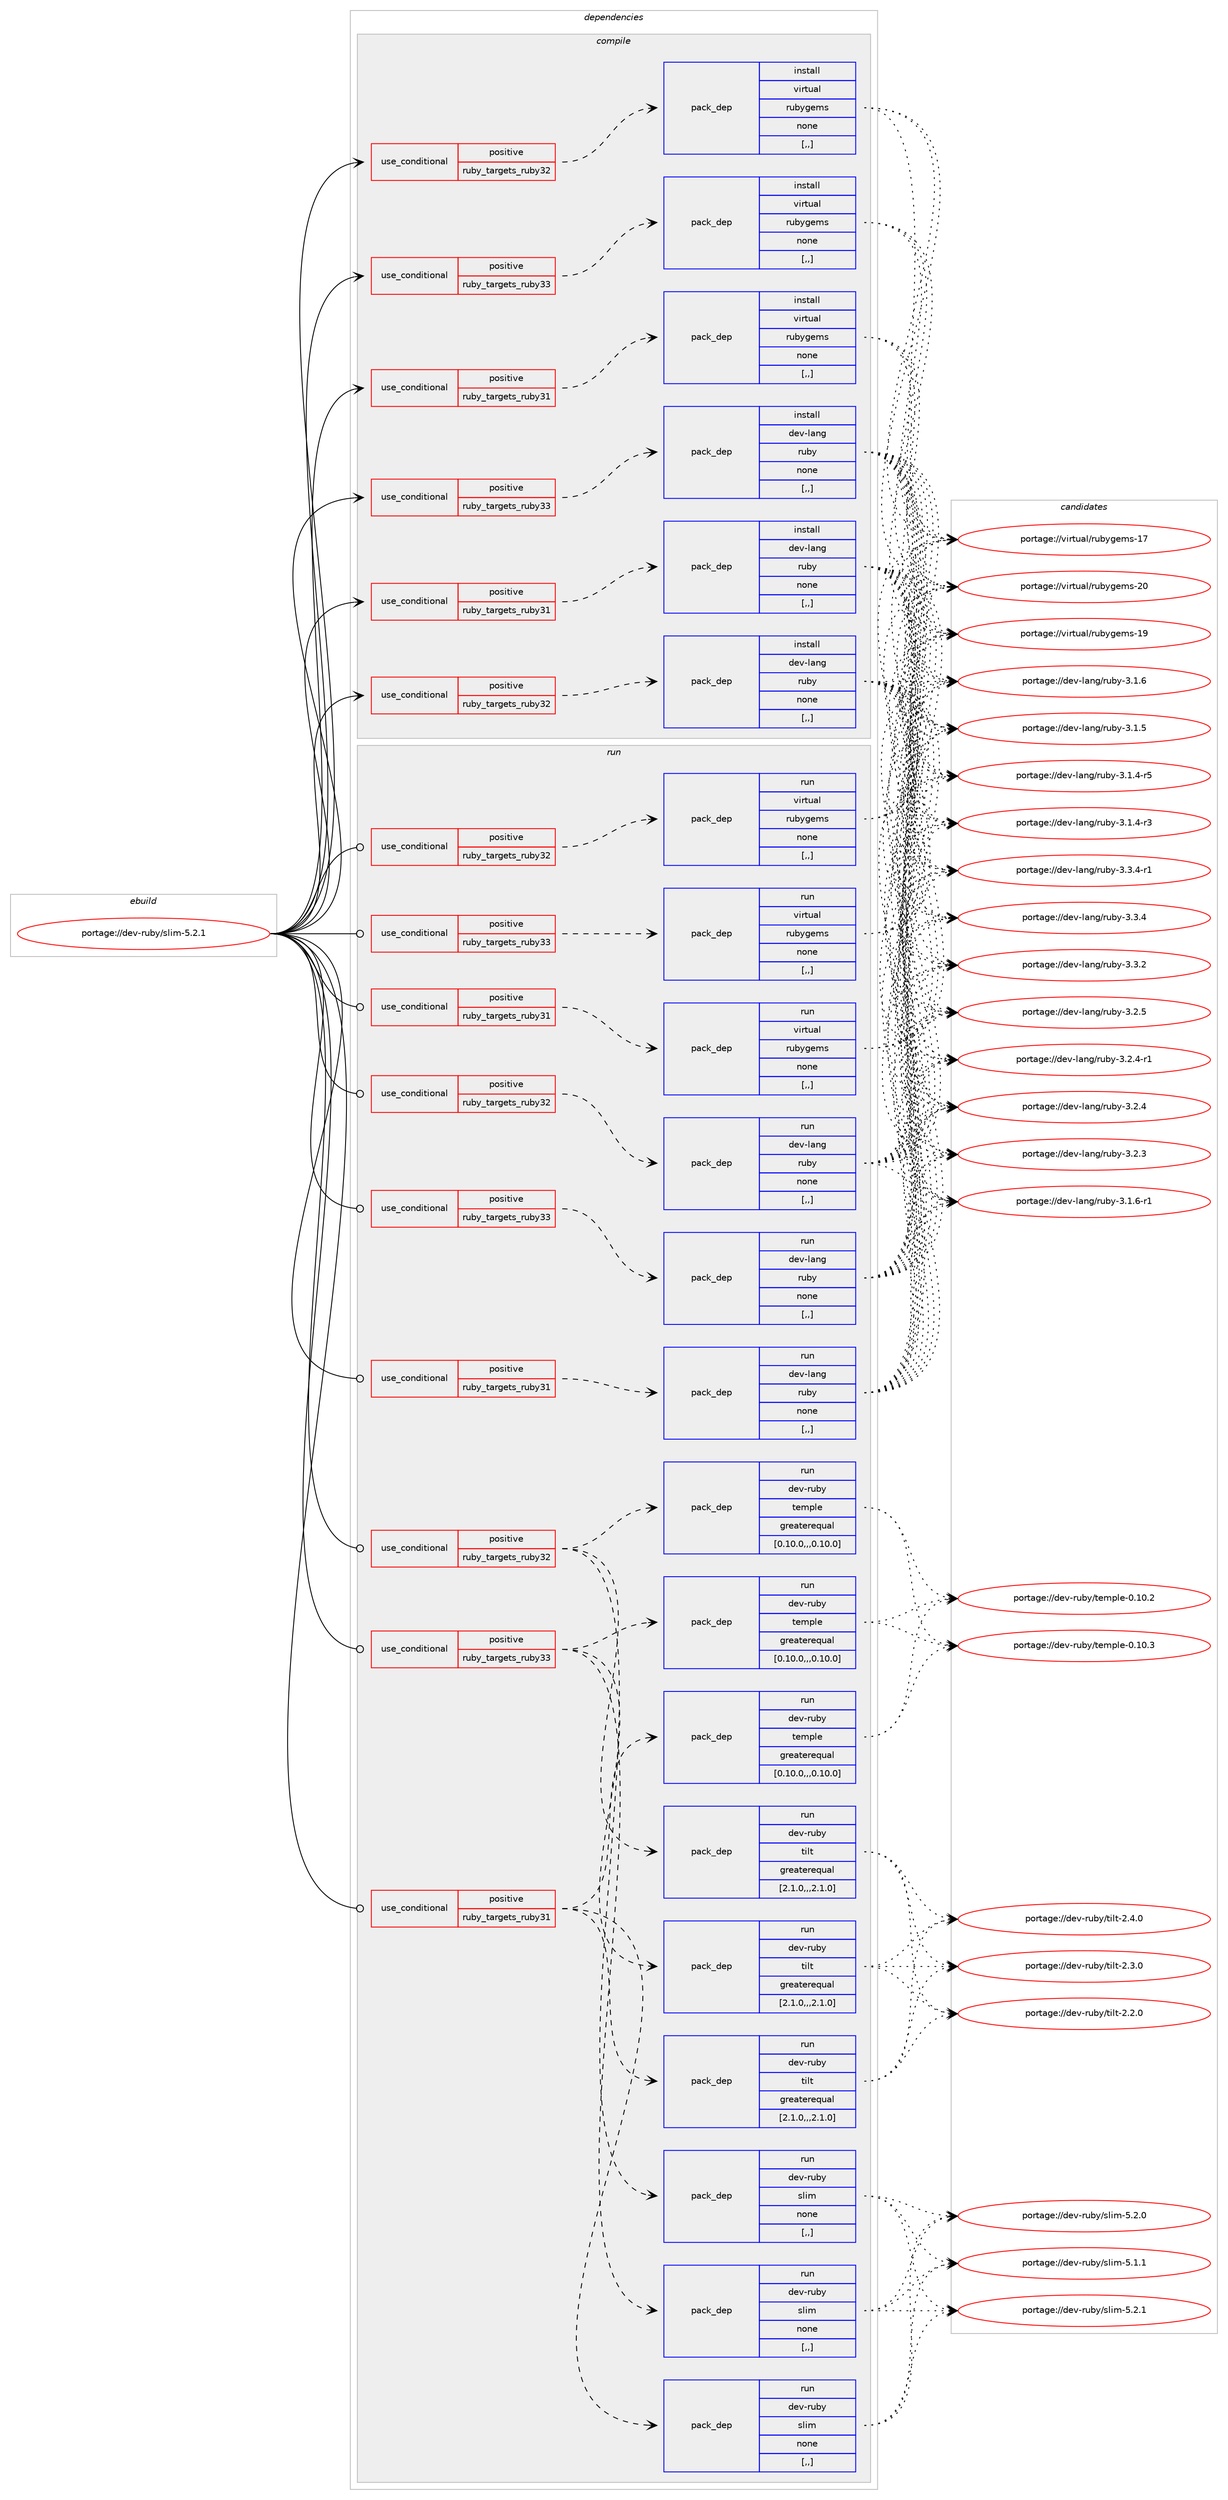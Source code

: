 digraph prolog {

# *************
# Graph options
# *************

newrank=true;
concentrate=true;
compound=true;
graph [rankdir=LR,fontname=Helvetica,fontsize=10,ranksep=1.5];#, ranksep=2.5, nodesep=0.2];
edge  [arrowhead=vee];
node  [fontname=Helvetica,fontsize=10];

# **********
# The ebuild
# **********

subgraph cluster_leftcol {
color=gray;
label=<<i>ebuild</i>>;
id [label="portage://dev-ruby/slim-5.2.1", color=red, width=4, href="../dev-ruby/slim-5.2.1.svg"];
}

# ****************
# The dependencies
# ****************

subgraph cluster_midcol {
color=gray;
label=<<i>dependencies</i>>;
subgraph cluster_compile {
fillcolor="#eeeeee";
style=filled;
label=<<i>compile</i>>;
subgraph cond56741 {
dependency203591 [label=<<TABLE BORDER="0" CELLBORDER="1" CELLSPACING="0" CELLPADDING="4"><TR><TD ROWSPAN="3" CELLPADDING="10">use_conditional</TD></TR><TR><TD>positive</TD></TR><TR><TD>ruby_targets_ruby31</TD></TR></TABLE>>, shape=none, color=red];
subgraph pack145465 {
dependency203592 [label=<<TABLE BORDER="0" CELLBORDER="1" CELLSPACING="0" CELLPADDING="4" WIDTH="220"><TR><TD ROWSPAN="6" CELLPADDING="30">pack_dep</TD></TR><TR><TD WIDTH="110">install</TD></TR><TR><TD>dev-lang</TD></TR><TR><TD>ruby</TD></TR><TR><TD>none</TD></TR><TR><TD>[,,]</TD></TR></TABLE>>, shape=none, color=blue];
}
dependency203591:e -> dependency203592:w [weight=20,style="dashed",arrowhead="vee"];
}
id:e -> dependency203591:w [weight=20,style="solid",arrowhead="vee"];
subgraph cond56742 {
dependency203593 [label=<<TABLE BORDER="0" CELLBORDER="1" CELLSPACING="0" CELLPADDING="4"><TR><TD ROWSPAN="3" CELLPADDING="10">use_conditional</TD></TR><TR><TD>positive</TD></TR><TR><TD>ruby_targets_ruby31</TD></TR></TABLE>>, shape=none, color=red];
subgraph pack145466 {
dependency203594 [label=<<TABLE BORDER="0" CELLBORDER="1" CELLSPACING="0" CELLPADDING="4" WIDTH="220"><TR><TD ROWSPAN="6" CELLPADDING="30">pack_dep</TD></TR><TR><TD WIDTH="110">install</TD></TR><TR><TD>virtual</TD></TR><TR><TD>rubygems</TD></TR><TR><TD>none</TD></TR><TR><TD>[,,]</TD></TR></TABLE>>, shape=none, color=blue];
}
dependency203593:e -> dependency203594:w [weight=20,style="dashed",arrowhead="vee"];
}
id:e -> dependency203593:w [weight=20,style="solid",arrowhead="vee"];
subgraph cond56743 {
dependency203595 [label=<<TABLE BORDER="0" CELLBORDER="1" CELLSPACING="0" CELLPADDING="4"><TR><TD ROWSPAN="3" CELLPADDING="10">use_conditional</TD></TR><TR><TD>positive</TD></TR><TR><TD>ruby_targets_ruby32</TD></TR></TABLE>>, shape=none, color=red];
subgraph pack145467 {
dependency203596 [label=<<TABLE BORDER="0" CELLBORDER="1" CELLSPACING="0" CELLPADDING="4" WIDTH="220"><TR><TD ROWSPAN="6" CELLPADDING="30">pack_dep</TD></TR><TR><TD WIDTH="110">install</TD></TR><TR><TD>dev-lang</TD></TR><TR><TD>ruby</TD></TR><TR><TD>none</TD></TR><TR><TD>[,,]</TD></TR></TABLE>>, shape=none, color=blue];
}
dependency203595:e -> dependency203596:w [weight=20,style="dashed",arrowhead="vee"];
}
id:e -> dependency203595:w [weight=20,style="solid",arrowhead="vee"];
subgraph cond56744 {
dependency203597 [label=<<TABLE BORDER="0" CELLBORDER="1" CELLSPACING="0" CELLPADDING="4"><TR><TD ROWSPAN="3" CELLPADDING="10">use_conditional</TD></TR><TR><TD>positive</TD></TR><TR><TD>ruby_targets_ruby32</TD></TR></TABLE>>, shape=none, color=red];
subgraph pack145468 {
dependency203598 [label=<<TABLE BORDER="0" CELLBORDER="1" CELLSPACING="0" CELLPADDING="4" WIDTH="220"><TR><TD ROWSPAN="6" CELLPADDING="30">pack_dep</TD></TR><TR><TD WIDTH="110">install</TD></TR><TR><TD>virtual</TD></TR><TR><TD>rubygems</TD></TR><TR><TD>none</TD></TR><TR><TD>[,,]</TD></TR></TABLE>>, shape=none, color=blue];
}
dependency203597:e -> dependency203598:w [weight=20,style="dashed",arrowhead="vee"];
}
id:e -> dependency203597:w [weight=20,style="solid",arrowhead="vee"];
subgraph cond56745 {
dependency203599 [label=<<TABLE BORDER="0" CELLBORDER="1" CELLSPACING="0" CELLPADDING="4"><TR><TD ROWSPAN="3" CELLPADDING="10">use_conditional</TD></TR><TR><TD>positive</TD></TR><TR><TD>ruby_targets_ruby33</TD></TR></TABLE>>, shape=none, color=red];
subgraph pack145469 {
dependency203600 [label=<<TABLE BORDER="0" CELLBORDER="1" CELLSPACING="0" CELLPADDING="4" WIDTH="220"><TR><TD ROWSPAN="6" CELLPADDING="30">pack_dep</TD></TR><TR><TD WIDTH="110">install</TD></TR><TR><TD>dev-lang</TD></TR><TR><TD>ruby</TD></TR><TR><TD>none</TD></TR><TR><TD>[,,]</TD></TR></TABLE>>, shape=none, color=blue];
}
dependency203599:e -> dependency203600:w [weight=20,style="dashed",arrowhead="vee"];
}
id:e -> dependency203599:w [weight=20,style="solid",arrowhead="vee"];
subgraph cond56746 {
dependency203601 [label=<<TABLE BORDER="0" CELLBORDER="1" CELLSPACING="0" CELLPADDING="4"><TR><TD ROWSPAN="3" CELLPADDING="10">use_conditional</TD></TR><TR><TD>positive</TD></TR><TR><TD>ruby_targets_ruby33</TD></TR></TABLE>>, shape=none, color=red];
subgraph pack145470 {
dependency203602 [label=<<TABLE BORDER="0" CELLBORDER="1" CELLSPACING="0" CELLPADDING="4" WIDTH="220"><TR><TD ROWSPAN="6" CELLPADDING="30">pack_dep</TD></TR><TR><TD WIDTH="110">install</TD></TR><TR><TD>virtual</TD></TR><TR><TD>rubygems</TD></TR><TR><TD>none</TD></TR><TR><TD>[,,]</TD></TR></TABLE>>, shape=none, color=blue];
}
dependency203601:e -> dependency203602:w [weight=20,style="dashed",arrowhead="vee"];
}
id:e -> dependency203601:w [weight=20,style="solid",arrowhead="vee"];
}
subgraph cluster_compileandrun {
fillcolor="#eeeeee";
style=filled;
label=<<i>compile and run</i>>;
}
subgraph cluster_run {
fillcolor="#eeeeee";
style=filled;
label=<<i>run</i>>;
subgraph cond56747 {
dependency203603 [label=<<TABLE BORDER="0" CELLBORDER="1" CELLSPACING="0" CELLPADDING="4"><TR><TD ROWSPAN="3" CELLPADDING="10">use_conditional</TD></TR><TR><TD>positive</TD></TR><TR><TD>ruby_targets_ruby31</TD></TR></TABLE>>, shape=none, color=red];
subgraph pack145471 {
dependency203604 [label=<<TABLE BORDER="0" CELLBORDER="1" CELLSPACING="0" CELLPADDING="4" WIDTH="220"><TR><TD ROWSPAN="6" CELLPADDING="30">pack_dep</TD></TR><TR><TD WIDTH="110">run</TD></TR><TR><TD>dev-lang</TD></TR><TR><TD>ruby</TD></TR><TR><TD>none</TD></TR><TR><TD>[,,]</TD></TR></TABLE>>, shape=none, color=blue];
}
dependency203603:e -> dependency203604:w [weight=20,style="dashed",arrowhead="vee"];
}
id:e -> dependency203603:w [weight=20,style="solid",arrowhead="odot"];
subgraph cond56748 {
dependency203605 [label=<<TABLE BORDER="0" CELLBORDER="1" CELLSPACING="0" CELLPADDING="4"><TR><TD ROWSPAN="3" CELLPADDING="10">use_conditional</TD></TR><TR><TD>positive</TD></TR><TR><TD>ruby_targets_ruby31</TD></TR></TABLE>>, shape=none, color=red];
subgraph pack145472 {
dependency203606 [label=<<TABLE BORDER="0" CELLBORDER="1" CELLSPACING="0" CELLPADDING="4" WIDTH="220"><TR><TD ROWSPAN="6" CELLPADDING="30">pack_dep</TD></TR><TR><TD WIDTH="110">run</TD></TR><TR><TD>virtual</TD></TR><TR><TD>rubygems</TD></TR><TR><TD>none</TD></TR><TR><TD>[,,]</TD></TR></TABLE>>, shape=none, color=blue];
}
dependency203605:e -> dependency203606:w [weight=20,style="dashed",arrowhead="vee"];
}
id:e -> dependency203605:w [weight=20,style="solid",arrowhead="odot"];
subgraph cond56749 {
dependency203607 [label=<<TABLE BORDER="0" CELLBORDER="1" CELLSPACING="0" CELLPADDING="4"><TR><TD ROWSPAN="3" CELLPADDING="10">use_conditional</TD></TR><TR><TD>positive</TD></TR><TR><TD>ruby_targets_ruby31</TD></TR></TABLE>>, shape=none, color=red];
subgraph pack145473 {
dependency203608 [label=<<TABLE BORDER="0" CELLBORDER="1" CELLSPACING="0" CELLPADDING="4" WIDTH="220"><TR><TD ROWSPAN="6" CELLPADDING="30">pack_dep</TD></TR><TR><TD WIDTH="110">run</TD></TR><TR><TD>dev-ruby</TD></TR><TR><TD>slim</TD></TR><TR><TD>none</TD></TR><TR><TD>[,,]</TD></TR></TABLE>>, shape=none, color=blue];
}
dependency203607:e -> dependency203608:w [weight=20,style="dashed",arrowhead="vee"];
subgraph pack145474 {
dependency203609 [label=<<TABLE BORDER="0" CELLBORDER="1" CELLSPACING="0" CELLPADDING="4" WIDTH="220"><TR><TD ROWSPAN="6" CELLPADDING="30">pack_dep</TD></TR><TR><TD WIDTH="110">run</TD></TR><TR><TD>dev-ruby</TD></TR><TR><TD>tilt</TD></TR><TR><TD>greaterequal</TD></TR><TR><TD>[2.1.0,,,2.1.0]</TD></TR></TABLE>>, shape=none, color=blue];
}
dependency203607:e -> dependency203609:w [weight=20,style="dashed",arrowhead="vee"];
subgraph pack145475 {
dependency203610 [label=<<TABLE BORDER="0" CELLBORDER="1" CELLSPACING="0" CELLPADDING="4" WIDTH="220"><TR><TD ROWSPAN="6" CELLPADDING="30">pack_dep</TD></TR><TR><TD WIDTH="110">run</TD></TR><TR><TD>dev-ruby</TD></TR><TR><TD>temple</TD></TR><TR><TD>greaterequal</TD></TR><TR><TD>[0.10.0,,,0.10.0]</TD></TR></TABLE>>, shape=none, color=blue];
}
dependency203607:e -> dependency203610:w [weight=20,style="dashed",arrowhead="vee"];
}
id:e -> dependency203607:w [weight=20,style="solid",arrowhead="odot"];
subgraph cond56750 {
dependency203611 [label=<<TABLE BORDER="0" CELLBORDER="1" CELLSPACING="0" CELLPADDING="4"><TR><TD ROWSPAN="3" CELLPADDING="10">use_conditional</TD></TR><TR><TD>positive</TD></TR><TR><TD>ruby_targets_ruby32</TD></TR></TABLE>>, shape=none, color=red];
subgraph pack145476 {
dependency203612 [label=<<TABLE BORDER="0" CELLBORDER="1" CELLSPACING="0" CELLPADDING="4" WIDTH="220"><TR><TD ROWSPAN="6" CELLPADDING="30">pack_dep</TD></TR><TR><TD WIDTH="110">run</TD></TR><TR><TD>dev-lang</TD></TR><TR><TD>ruby</TD></TR><TR><TD>none</TD></TR><TR><TD>[,,]</TD></TR></TABLE>>, shape=none, color=blue];
}
dependency203611:e -> dependency203612:w [weight=20,style="dashed",arrowhead="vee"];
}
id:e -> dependency203611:w [weight=20,style="solid",arrowhead="odot"];
subgraph cond56751 {
dependency203613 [label=<<TABLE BORDER="0" CELLBORDER="1" CELLSPACING="0" CELLPADDING="4"><TR><TD ROWSPAN="3" CELLPADDING="10">use_conditional</TD></TR><TR><TD>positive</TD></TR><TR><TD>ruby_targets_ruby32</TD></TR></TABLE>>, shape=none, color=red];
subgraph pack145477 {
dependency203614 [label=<<TABLE BORDER="0" CELLBORDER="1" CELLSPACING="0" CELLPADDING="4" WIDTH="220"><TR><TD ROWSPAN="6" CELLPADDING="30">pack_dep</TD></TR><TR><TD WIDTH="110">run</TD></TR><TR><TD>virtual</TD></TR><TR><TD>rubygems</TD></TR><TR><TD>none</TD></TR><TR><TD>[,,]</TD></TR></TABLE>>, shape=none, color=blue];
}
dependency203613:e -> dependency203614:w [weight=20,style="dashed",arrowhead="vee"];
}
id:e -> dependency203613:w [weight=20,style="solid",arrowhead="odot"];
subgraph cond56752 {
dependency203615 [label=<<TABLE BORDER="0" CELLBORDER="1" CELLSPACING="0" CELLPADDING="4"><TR><TD ROWSPAN="3" CELLPADDING="10">use_conditional</TD></TR><TR><TD>positive</TD></TR><TR><TD>ruby_targets_ruby32</TD></TR></TABLE>>, shape=none, color=red];
subgraph pack145478 {
dependency203616 [label=<<TABLE BORDER="0" CELLBORDER="1" CELLSPACING="0" CELLPADDING="4" WIDTH="220"><TR><TD ROWSPAN="6" CELLPADDING="30">pack_dep</TD></TR><TR><TD WIDTH="110">run</TD></TR><TR><TD>dev-ruby</TD></TR><TR><TD>slim</TD></TR><TR><TD>none</TD></TR><TR><TD>[,,]</TD></TR></TABLE>>, shape=none, color=blue];
}
dependency203615:e -> dependency203616:w [weight=20,style="dashed",arrowhead="vee"];
subgraph pack145479 {
dependency203617 [label=<<TABLE BORDER="0" CELLBORDER="1" CELLSPACING="0" CELLPADDING="4" WIDTH="220"><TR><TD ROWSPAN="6" CELLPADDING="30">pack_dep</TD></TR><TR><TD WIDTH="110">run</TD></TR><TR><TD>dev-ruby</TD></TR><TR><TD>tilt</TD></TR><TR><TD>greaterequal</TD></TR><TR><TD>[2.1.0,,,2.1.0]</TD></TR></TABLE>>, shape=none, color=blue];
}
dependency203615:e -> dependency203617:w [weight=20,style="dashed",arrowhead="vee"];
subgraph pack145480 {
dependency203618 [label=<<TABLE BORDER="0" CELLBORDER="1" CELLSPACING="0" CELLPADDING="4" WIDTH="220"><TR><TD ROWSPAN="6" CELLPADDING="30">pack_dep</TD></TR><TR><TD WIDTH="110">run</TD></TR><TR><TD>dev-ruby</TD></TR><TR><TD>temple</TD></TR><TR><TD>greaterequal</TD></TR><TR><TD>[0.10.0,,,0.10.0]</TD></TR></TABLE>>, shape=none, color=blue];
}
dependency203615:e -> dependency203618:w [weight=20,style="dashed",arrowhead="vee"];
}
id:e -> dependency203615:w [weight=20,style="solid",arrowhead="odot"];
subgraph cond56753 {
dependency203619 [label=<<TABLE BORDER="0" CELLBORDER="1" CELLSPACING="0" CELLPADDING="4"><TR><TD ROWSPAN="3" CELLPADDING="10">use_conditional</TD></TR><TR><TD>positive</TD></TR><TR><TD>ruby_targets_ruby33</TD></TR></TABLE>>, shape=none, color=red];
subgraph pack145481 {
dependency203620 [label=<<TABLE BORDER="0" CELLBORDER="1" CELLSPACING="0" CELLPADDING="4" WIDTH="220"><TR><TD ROWSPAN="6" CELLPADDING="30">pack_dep</TD></TR><TR><TD WIDTH="110">run</TD></TR><TR><TD>dev-lang</TD></TR><TR><TD>ruby</TD></TR><TR><TD>none</TD></TR><TR><TD>[,,]</TD></TR></TABLE>>, shape=none, color=blue];
}
dependency203619:e -> dependency203620:w [weight=20,style="dashed",arrowhead="vee"];
}
id:e -> dependency203619:w [weight=20,style="solid",arrowhead="odot"];
subgraph cond56754 {
dependency203621 [label=<<TABLE BORDER="0" CELLBORDER="1" CELLSPACING="0" CELLPADDING="4"><TR><TD ROWSPAN="3" CELLPADDING="10">use_conditional</TD></TR><TR><TD>positive</TD></TR><TR><TD>ruby_targets_ruby33</TD></TR></TABLE>>, shape=none, color=red];
subgraph pack145482 {
dependency203622 [label=<<TABLE BORDER="0" CELLBORDER="1" CELLSPACING="0" CELLPADDING="4" WIDTH="220"><TR><TD ROWSPAN="6" CELLPADDING="30">pack_dep</TD></TR><TR><TD WIDTH="110">run</TD></TR><TR><TD>virtual</TD></TR><TR><TD>rubygems</TD></TR><TR><TD>none</TD></TR><TR><TD>[,,]</TD></TR></TABLE>>, shape=none, color=blue];
}
dependency203621:e -> dependency203622:w [weight=20,style="dashed",arrowhead="vee"];
}
id:e -> dependency203621:w [weight=20,style="solid",arrowhead="odot"];
subgraph cond56755 {
dependency203623 [label=<<TABLE BORDER="0" CELLBORDER="1" CELLSPACING="0" CELLPADDING="4"><TR><TD ROWSPAN="3" CELLPADDING="10">use_conditional</TD></TR><TR><TD>positive</TD></TR><TR><TD>ruby_targets_ruby33</TD></TR></TABLE>>, shape=none, color=red];
subgraph pack145483 {
dependency203624 [label=<<TABLE BORDER="0" CELLBORDER="1" CELLSPACING="0" CELLPADDING="4" WIDTH="220"><TR><TD ROWSPAN="6" CELLPADDING="30">pack_dep</TD></TR><TR><TD WIDTH="110">run</TD></TR><TR><TD>dev-ruby</TD></TR><TR><TD>slim</TD></TR><TR><TD>none</TD></TR><TR><TD>[,,]</TD></TR></TABLE>>, shape=none, color=blue];
}
dependency203623:e -> dependency203624:w [weight=20,style="dashed",arrowhead="vee"];
subgraph pack145484 {
dependency203625 [label=<<TABLE BORDER="0" CELLBORDER="1" CELLSPACING="0" CELLPADDING="4" WIDTH="220"><TR><TD ROWSPAN="6" CELLPADDING="30">pack_dep</TD></TR><TR><TD WIDTH="110">run</TD></TR><TR><TD>dev-ruby</TD></TR><TR><TD>tilt</TD></TR><TR><TD>greaterequal</TD></TR><TR><TD>[2.1.0,,,2.1.0]</TD></TR></TABLE>>, shape=none, color=blue];
}
dependency203623:e -> dependency203625:w [weight=20,style="dashed",arrowhead="vee"];
subgraph pack145485 {
dependency203626 [label=<<TABLE BORDER="0" CELLBORDER="1" CELLSPACING="0" CELLPADDING="4" WIDTH="220"><TR><TD ROWSPAN="6" CELLPADDING="30">pack_dep</TD></TR><TR><TD WIDTH="110">run</TD></TR><TR><TD>dev-ruby</TD></TR><TR><TD>temple</TD></TR><TR><TD>greaterequal</TD></TR><TR><TD>[0.10.0,,,0.10.0]</TD></TR></TABLE>>, shape=none, color=blue];
}
dependency203623:e -> dependency203626:w [weight=20,style="dashed",arrowhead="vee"];
}
id:e -> dependency203623:w [weight=20,style="solid",arrowhead="odot"];
}
}

# **************
# The candidates
# **************

subgraph cluster_choices {
rank=same;
color=gray;
label=<<i>candidates</i>>;

subgraph choice145465 {
color=black;
nodesep=1;
choice100101118451089711010347114117981214551465146524511449 [label="portage://dev-lang/ruby-3.3.4-r1", color=red, width=4,href="../dev-lang/ruby-3.3.4-r1.svg"];
choice10010111845108971101034711411798121455146514652 [label="portage://dev-lang/ruby-3.3.4", color=red, width=4,href="../dev-lang/ruby-3.3.4.svg"];
choice10010111845108971101034711411798121455146514650 [label="portage://dev-lang/ruby-3.3.2", color=red, width=4,href="../dev-lang/ruby-3.3.2.svg"];
choice10010111845108971101034711411798121455146504653 [label="portage://dev-lang/ruby-3.2.5", color=red, width=4,href="../dev-lang/ruby-3.2.5.svg"];
choice100101118451089711010347114117981214551465046524511449 [label="portage://dev-lang/ruby-3.2.4-r1", color=red, width=4,href="../dev-lang/ruby-3.2.4-r1.svg"];
choice10010111845108971101034711411798121455146504652 [label="portage://dev-lang/ruby-3.2.4", color=red, width=4,href="../dev-lang/ruby-3.2.4.svg"];
choice10010111845108971101034711411798121455146504651 [label="portage://dev-lang/ruby-3.2.3", color=red, width=4,href="../dev-lang/ruby-3.2.3.svg"];
choice100101118451089711010347114117981214551464946544511449 [label="portage://dev-lang/ruby-3.1.6-r1", color=red, width=4,href="../dev-lang/ruby-3.1.6-r1.svg"];
choice10010111845108971101034711411798121455146494654 [label="portage://dev-lang/ruby-3.1.6", color=red, width=4,href="../dev-lang/ruby-3.1.6.svg"];
choice10010111845108971101034711411798121455146494653 [label="portage://dev-lang/ruby-3.1.5", color=red, width=4,href="../dev-lang/ruby-3.1.5.svg"];
choice100101118451089711010347114117981214551464946524511453 [label="portage://dev-lang/ruby-3.1.4-r5", color=red, width=4,href="../dev-lang/ruby-3.1.4-r5.svg"];
choice100101118451089711010347114117981214551464946524511451 [label="portage://dev-lang/ruby-3.1.4-r3", color=red, width=4,href="../dev-lang/ruby-3.1.4-r3.svg"];
dependency203592:e -> choice100101118451089711010347114117981214551465146524511449:w [style=dotted,weight="100"];
dependency203592:e -> choice10010111845108971101034711411798121455146514652:w [style=dotted,weight="100"];
dependency203592:e -> choice10010111845108971101034711411798121455146514650:w [style=dotted,weight="100"];
dependency203592:e -> choice10010111845108971101034711411798121455146504653:w [style=dotted,weight="100"];
dependency203592:e -> choice100101118451089711010347114117981214551465046524511449:w [style=dotted,weight="100"];
dependency203592:e -> choice10010111845108971101034711411798121455146504652:w [style=dotted,weight="100"];
dependency203592:e -> choice10010111845108971101034711411798121455146504651:w [style=dotted,weight="100"];
dependency203592:e -> choice100101118451089711010347114117981214551464946544511449:w [style=dotted,weight="100"];
dependency203592:e -> choice10010111845108971101034711411798121455146494654:w [style=dotted,weight="100"];
dependency203592:e -> choice10010111845108971101034711411798121455146494653:w [style=dotted,weight="100"];
dependency203592:e -> choice100101118451089711010347114117981214551464946524511453:w [style=dotted,weight="100"];
dependency203592:e -> choice100101118451089711010347114117981214551464946524511451:w [style=dotted,weight="100"];
}
subgraph choice145466 {
color=black;
nodesep=1;
choice118105114116117971084711411798121103101109115455048 [label="portage://virtual/rubygems-20", color=red, width=4,href="../virtual/rubygems-20.svg"];
choice118105114116117971084711411798121103101109115454957 [label="portage://virtual/rubygems-19", color=red, width=4,href="../virtual/rubygems-19.svg"];
choice118105114116117971084711411798121103101109115454955 [label="portage://virtual/rubygems-17", color=red, width=4,href="../virtual/rubygems-17.svg"];
dependency203594:e -> choice118105114116117971084711411798121103101109115455048:w [style=dotted,weight="100"];
dependency203594:e -> choice118105114116117971084711411798121103101109115454957:w [style=dotted,weight="100"];
dependency203594:e -> choice118105114116117971084711411798121103101109115454955:w [style=dotted,weight="100"];
}
subgraph choice145467 {
color=black;
nodesep=1;
choice100101118451089711010347114117981214551465146524511449 [label="portage://dev-lang/ruby-3.3.4-r1", color=red, width=4,href="../dev-lang/ruby-3.3.4-r1.svg"];
choice10010111845108971101034711411798121455146514652 [label="portage://dev-lang/ruby-3.3.4", color=red, width=4,href="../dev-lang/ruby-3.3.4.svg"];
choice10010111845108971101034711411798121455146514650 [label="portage://dev-lang/ruby-3.3.2", color=red, width=4,href="../dev-lang/ruby-3.3.2.svg"];
choice10010111845108971101034711411798121455146504653 [label="portage://dev-lang/ruby-3.2.5", color=red, width=4,href="../dev-lang/ruby-3.2.5.svg"];
choice100101118451089711010347114117981214551465046524511449 [label="portage://dev-lang/ruby-3.2.4-r1", color=red, width=4,href="../dev-lang/ruby-3.2.4-r1.svg"];
choice10010111845108971101034711411798121455146504652 [label="portage://dev-lang/ruby-3.2.4", color=red, width=4,href="../dev-lang/ruby-3.2.4.svg"];
choice10010111845108971101034711411798121455146504651 [label="portage://dev-lang/ruby-3.2.3", color=red, width=4,href="../dev-lang/ruby-3.2.3.svg"];
choice100101118451089711010347114117981214551464946544511449 [label="portage://dev-lang/ruby-3.1.6-r1", color=red, width=4,href="../dev-lang/ruby-3.1.6-r1.svg"];
choice10010111845108971101034711411798121455146494654 [label="portage://dev-lang/ruby-3.1.6", color=red, width=4,href="../dev-lang/ruby-3.1.6.svg"];
choice10010111845108971101034711411798121455146494653 [label="portage://dev-lang/ruby-3.1.5", color=red, width=4,href="../dev-lang/ruby-3.1.5.svg"];
choice100101118451089711010347114117981214551464946524511453 [label="portage://dev-lang/ruby-3.1.4-r5", color=red, width=4,href="../dev-lang/ruby-3.1.4-r5.svg"];
choice100101118451089711010347114117981214551464946524511451 [label="portage://dev-lang/ruby-3.1.4-r3", color=red, width=4,href="../dev-lang/ruby-3.1.4-r3.svg"];
dependency203596:e -> choice100101118451089711010347114117981214551465146524511449:w [style=dotted,weight="100"];
dependency203596:e -> choice10010111845108971101034711411798121455146514652:w [style=dotted,weight="100"];
dependency203596:e -> choice10010111845108971101034711411798121455146514650:w [style=dotted,weight="100"];
dependency203596:e -> choice10010111845108971101034711411798121455146504653:w [style=dotted,weight="100"];
dependency203596:e -> choice100101118451089711010347114117981214551465046524511449:w [style=dotted,weight="100"];
dependency203596:e -> choice10010111845108971101034711411798121455146504652:w [style=dotted,weight="100"];
dependency203596:e -> choice10010111845108971101034711411798121455146504651:w [style=dotted,weight="100"];
dependency203596:e -> choice100101118451089711010347114117981214551464946544511449:w [style=dotted,weight="100"];
dependency203596:e -> choice10010111845108971101034711411798121455146494654:w [style=dotted,weight="100"];
dependency203596:e -> choice10010111845108971101034711411798121455146494653:w [style=dotted,weight="100"];
dependency203596:e -> choice100101118451089711010347114117981214551464946524511453:w [style=dotted,weight="100"];
dependency203596:e -> choice100101118451089711010347114117981214551464946524511451:w [style=dotted,weight="100"];
}
subgraph choice145468 {
color=black;
nodesep=1;
choice118105114116117971084711411798121103101109115455048 [label="portage://virtual/rubygems-20", color=red, width=4,href="../virtual/rubygems-20.svg"];
choice118105114116117971084711411798121103101109115454957 [label="portage://virtual/rubygems-19", color=red, width=4,href="../virtual/rubygems-19.svg"];
choice118105114116117971084711411798121103101109115454955 [label="portage://virtual/rubygems-17", color=red, width=4,href="../virtual/rubygems-17.svg"];
dependency203598:e -> choice118105114116117971084711411798121103101109115455048:w [style=dotted,weight="100"];
dependency203598:e -> choice118105114116117971084711411798121103101109115454957:w [style=dotted,weight="100"];
dependency203598:e -> choice118105114116117971084711411798121103101109115454955:w [style=dotted,weight="100"];
}
subgraph choice145469 {
color=black;
nodesep=1;
choice100101118451089711010347114117981214551465146524511449 [label="portage://dev-lang/ruby-3.3.4-r1", color=red, width=4,href="../dev-lang/ruby-3.3.4-r1.svg"];
choice10010111845108971101034711411798121455146514652 [label="portage://dev-lang/ruby-3.3.4", color=red, width=4,href="../dev-lang/ruby-3.3.4.svg"];
choice10010111845108971101034711411798121455146514650 [label="portage://dev-lang/ruby-3.3.2", color=red, width=4,href="../dev-lang/ruby-3.3.2.svg"];
choice10010111845108971101034711411798121455146504653 [label="portage://dev-lang/ruby-3.2.5", color=red, width=4,href="../dev-lang/ruby-3.2.5.svg"];
choice100101118451089711010347114117981214551465046524511449 [label="portage://dev-lang/ruby-3.2.4-r1", color=red, width=4,href="../dev-lang/ruby-3.2.4-r1.svg"];
choice10010111845108971101034711411798121455146504652 [label="portage://dev-lang/ruby-3.2.4", color=red, width=4,href="../dev-lang/ruby-3.2.4.svg"];
choice10010111845108971101034711411798121455146504651 [label="portage://dev-lang/ruby-3.2.3", color=red, width=4,href="../dev-lang/ruby-3.2.3.svg"];
choice100101118451089711010347114117981214551464946544511449 [label="portage://dev-lang/ruby-3.1.6-r1", color=red, width=4,href="../dev-lang/ruby-3.1.6-r1.svg"];
choice10010111845108971101034711411798121455146494654 [label="portage://dev-lang/ruby-3.1.6", color=red, width=4,href="../dev-lang/ruby-3.1.6.svg"];
choice10010111845108971101034711411798121455146494653 [label="portage://dev-lang/ruby-3.1.5", color=red, width=4,href="../dev-lang/ruby-3.1.5.svg"];
choice100101118451089711010347114117981214551464946524511453 [label="portage://dev-lang/ruby-3.1.4-r5", color=red, width=4,href="../dev-lang/ruby-3.1.4-r5.svg"];
choice100101118451089711010347114117981214551464946524511451 [label="portage://dev-lang/ruby-3.1.4-r3", color=red, width=4,href="../dev-lang/ruby-3.1.4-r3.svg"];
dependency203600:e -> choice100101118451089711010347114117981214551465146524511449:w [style=dotted,weight="100"];
dependency203600:e -> choice10010111845108971101034711411798121455146514652:w [style=dotted,weight="100"];
dependency203600:e -> choice10010111845108971101034711411798121455146514650:w [style=dotted,weight="100"];
dependency203600:e -> choice10010111845108971101034711411798121455146504653:w [style=dotted,weight="100"];
dependency203600:e -> choice100101118451089711010347114117981214551465046524511449:w [style=dotted,weight="100"];
dependency203600:e -> choice10010111845108971101034711411798121455146504652:w [style=dotted,weight="100"];
dependency203600:e -> choice10010111845108971101034711411798121455146504651:w [style=dotted,weight="100"];
dependency203600:e -> choice100101118451089711010347114117981214551464946544511449:w [style=dotted,weight="100"];
dependency203600:e -> choice10010111845108971101034711411798121455146494654:w [style=dotted,weight="100"];
dependency203600:e -> choice10010111845108971101034711411798121455146494653:w [style=dotted,weight="100"];
dependency203600:e -> choice100101118451089711010347114117981214551464946524511453:w [style=dotted,weight="100"];
dependency203600:e -> choice100101118451089711010347114117981214551464946524511451:w [style=dotted,weight="100"];
}
subgraph choice145470 {
color=black;
nodesep=1;
choice118105114116117971084711411798121103101109115455048 [label="portage://virtual/rubygems-20", color=red, width=4,href="../virtual/rubygems-20.svg"];
choice118105114116117971084711411798121103101109115454957 [label="portage://virtual/rubygems-19", color=red, width=4,href="../virtual/rubygems-19.svg"];
choice118105114116117971084711411798121103101109115454955 [label="portage://virtual/rubygems-17", color=red, width=4,href="../virtual/rubygems-17.svg"];
dependency203602:e -> choice118105114116117971084711411798121103101109115455048:w [style=dotted,weight="100"];
dependency203602:e -> choice118105114116117971084711411798121103101109115454957:w [style=dotted,weight="100"];
dependency203602:e -> choice118105114116117971084711411798121103101109115454955:w [style=dotted,weight="100"];
}
subgraph choice145471 {
color=black;
nodesep=1;
choice100101118451089711010347114117981214551465146524511449 [label="portage://dev-lang/ruby-3.3.4-r1", color=red, width=4,href="../dev-lang/ruby-3.3.4-r1.svg"];
choice10010111845108971101034711411798121455146514652 [label="portage://dev-lang/ruby-3.3.4", color=red, width=4,href="../dev-lang/ruby-3.3.4.svg"];
choice10010111845108971101034711411798121455146514650 [label="portage://dev-lang/ruby-3.3.2", color=red, width=4,href="../dev-lang/ruby-3.3.2.svg"];
choice10010111845108971101034711411798121455146504653 [label="portage://dev-lang/ruby-3.2.5", color=red, width=4,href="../dev-lang/ruby-3.2.5.svg"];
choice100101118451089711010347114117981214551465046524511449 [label="portage://dev-lang/ruby-3.2.4-r1", color=red, width=4,href="../dev-lang/ruby-3.2.4-r1.svg"];
choice10010111845108971101034711411798121455146504652 [label="portage://dev-lang/ruby-3.2.4", color=red, width=4,href="../dev-lang/ruby-3.2.4.svg"];
choice10010111845108971101034711411798121455146504651 [label="portage://dev-lang/ruby-3.2.3", color=red, width=4,href="../dev-lang/ruby-3.2.3.svg"];
choice100101118451089711010347114117981214551464946544511449 [label="portage://dev-lang/ruby-3.1.6-r1", color=red, width=4,href="../dev-lang/ruby-3.1.6-r1.svg"];
choice10010111845108971101034711411798121455146494654 [label="portage://dev-lang/ruby-3.1.6", color=red, width=4,href="../dev-lang/ruby-3.1.6.svg"];
choice10010111845108971101034711411798121455146494653 [label="portage://dev-lang/ruby-3.1.5", color=red, width=4,href="../dev-lang/ruby-3.1.5.svg"];
choice100101118451089711010347114117981214551464946524511453 [label="portage://dev-lang/ruby-3.1.4-r5", color=red, width=4,href="../dev-lang/ruby-3.1.4-r5.svg"];
choice100101118451089711010347114117981214551464946524511451 [label="portage://dev-lang/ruby-3.1.4-r3", color=red, width=4,href="../dev-lang/ruby-3.1.4-r3.svg"];
dependency203604:e -> choice100101118451089711010347114117981214551465146524511449:w [style=dotted,weight="100"];
dependency203604:e -> choice10010111845108971101034711411798121455146514652:w [style=dotted,weight="100"];
dependency203604:e -> choice10010111845108971101034711411798121455146514650:w [style=dotted,weight="100"];
dependency203604:e -> choice10010111845108971101034711411798121455146504653:w [style=dotted,weight="100"];
dependency203604:e -> choice100101118451089711010347114117981214551465046524511449:w [style=dotted,weight="100"];
dependency203604:e -> choice10010111845108971101034711411798121455146504652:w [style=dotted,weight="100"];
dependency203604:e -> choice10010111845108971101034711411798121455146504651:w [style=dotted,weight="100"];
dependency203604:e -> choice100101118451089711010347114117981214551464946544511449:w [style=dotted,weight="100"];
dependency203604:e -> choice10010111845108971101034711411798121455146494654:w [style=dotted,weight="100"];
dependency203604:e -> choice10010111845108971101034711411798121455146494653:w [style=dotted,weight="100"];
dependency203604:e -> choice100101118451089711010347114117981214551464946524511453:w [style=dotted,weight="100"];
dependency203604:e -> choice100101118451089711010347114117981214551464946524511451:w [style=dotted,weight="100"];
}
subgraph choice145472 {
color=black;
nodesep=1;
choice118105114116117971084711411798121103101109115455048 [label="portage://virtual/rubygems-20", color=red, width=4,href="../virtual/rubygems-20.svg"];
choice118105114116117971084711411798121103101109115454957 [label="portage://virtual/rubygems-19", color=red, width=4,href="../virtual/rubygems-19.svg"];
choice118105114116117971084711411798121103101109115454955 [label="portage://virtual/rubygems-17", color=red, width=4,href="../virtual/rubygems-17.svg"];
dependency203606:e -> choice118105114116117971084711411798121103101109115455048:w [style=dotted,weight="100"];
dependency203606:e -> choice118105114116117971084711411798121103101109115454957:w [style=dotted,weight="100"];
dependency203606:e -> choice118105114116117971084711411798121103101109115454955:w [style=dotted,weight="100"];
}
subgraph choice145473 {
color=black;
nodesep=1;
choice100101118451141179812147115108105109455346504649 [label="portage://dev-ruby/slim-5.2.1", color=red, width=4,href="../dev-ruby/slim-5.2.1.svg"];
choice100101118451141179812147115108105109455346504648 [label="portage://dev-ruby/slim-5.2.0", color=red, width=4,href="../dev-ruby/slim-5.2.0.svg"];
choice100101118451141179812147115108105109455346494649 [label="portage://dev-ruby/slim-5.1.1", color=red, width=4,href="../dev-ruby/slim-5.1.1.svg"];
dependency203608:e -> choice100101118451141179812147115108105109455346504649:w [style=dotted,weight="100"];
dependency203608:e -> choice100101118451141179812147115108105109455346504648:w [style=dotted,weight="100"];
dependency203608:e -> choice100101118451141179812147115108105109455346494649:w [style=dotted,weight="100"];
}
subgraph choice145474 {
color=black;
nodesep=1;
choice100101118451141179812147116105108116455046524648 [label="portage://dev-ruby/tilt-2.4.0", color=red, width=4,href="../dev-ruby/tilt-2.4.0.svg"];
choice100101118451141179812147116105108116455046514648 [label="portage://dev-ruby/tilt-2.3.0", color=red, width=4,href="../dev-ruby/tilt-2.3.0.svg"];
choice100101118451141179812147116105108116455046504648 [label="portage://dev-ruby/tilt-2.2.0", color=red, width=4,href="../dev-ruby/tilt-2.2.0.svg"];
dependency203609:e -> choice100101118451141179812147116105108116455046524648:w [style=dotted,weight="100"];
dependency203609:e -> choice100101118451141179812147116105108116455046514648:w [style=dotted,weight="100"];
dependency203609:e -> choice100101118451141179812147116105108116455046504648:w [style=dotted,weight="100"];
}
subgraph choice145475 {
color=black;
nodesep=1;
choice10010111845114117981214711610110911210810145484649484651 [label="portage://dev-ruby/temple-0.10.3", color=red, width=4,href="../dev-ruby/temple-0.10.3.svg"];
choice10010111845114117981214711610110911210810145484649484650 [label="portage://dev-ruby/temple-0.10.2", color=red, width=4,href="../dev-ruby/temple-0.10.2.svg"];
dependency203610:e -> choice10010111845114117981214711610110911210810145484649484651:w [style=dotted,weight="100"];
dependency203610:e -> choice10010111845114117981214711610110911210810145484649484650:w [style=dotted,weight="100"];
}
subgraph choice145476 {
color=black;
nodesep=1;
choice100101118451089711010347114117981214551465146524511449 [label="portage://dev-lang/ruby-3.3.4-r1", color=red, width=4,href="../dev-lang/ruby-3.3.4-r1.svg"];
choice10010111845108971101034711411798121455146514652 [label="portage://dev-lang/ruby-3.3.4", color=red, width=4,href="../dev-lang/ruby-3.3.4.svg"];
choice10010111845108971101034711411798121455146514650 [label="portage://dev-lang/ruby-3.3.2", color=red, width=4,href="../dev-lang/ruby-3.3.2.svg"];
choice10010111845108971101034711411798121455146504653 [label="portage://dev-lang/ruby-3.2.5", color=red, width=4,href="../dev-lang/ruby-3.2.5.svg"];
choice100101118451089711010347114117981214551465046524511449 [label="portage://dev-lang/ruby-3.2.4-r1", color=red, width=4,href="../dev-lang/ruby-3.2.4-r1.svg"];
choice10010111845108971101034711411798121455146504652 [label="portage://dev-lang/ruby-3.2.4", color=red, width=4,href="../dev-lang/ruby-3.2.4.svg"];
choice10010111845108971101034711411798121455146504651 [label="portage://dev-lang/ruby-3.2.3", color=red, width=4,href="../dev-lang/ruby-3.2.3.svg"];
choice100101118451089711010347114117981214551464946544511449 [label="portage://dev-lang/ruby-3.1.6-r1", color=red, width=4,href="../dev-lang/ruby-3.1.6-r1.svg"];
choice10010111845108971101034711411798121455146494654 [label="portage://dev-lang/ruby-3.1.6", color=red, width=4,href="../dev-lang/ruby-3.1.6.svg"];
choice10010111845108971101034711411798121455146494653 [label="portage://dev-lang/ruby-3.1.5", color=red, width=4,href="../dev-lang/ruby-3.1.5.svg"];
choice100101118451089711010347114117981214551464946524511453 [label="portage://dev-lang/ruby-3.1.4-r5", color=red, width=4,href="../dev-lang/ruby-3.1.4-r5.svg"];
choice100101118451089711010347114117981214551464946524511451 [label="portage://dev-lang/ruby-3.1.4-r3", color=red, width=4,href="../dev-lang/ruby-3.1.4-r3.svg"];
dependency203612:e -> choice100101118451089711010347114117981214551465146524511449:w [style=dotted,weight="100"];
dependency203612:e -> choice10010111845108971101034711411798121455146514652:w [style=dotted,weight="100"];
dependency203612:e -> choice10010111845108971101034711411798121455146514650:w [style=dotted,weight="100"];
dependency203612:e -> choice10010111845108971101034711411798121455146504653:w [style=dotted,weight="100"];
dependency203612:e -> choice100101118451089711010347114117981214551465046524511449:w [style=dotted,weight="100"];
dependency203612:e -> choice10010111845108971101034711411798121455146504652:w [style=dotted,weight="100"];
dependency203612:e -> choice10010111845108971101034711411798121455146504651:w [style=dotted,weight="100"];
dependency203612:e -> choice100101118451089711010347114117981214551464946544511449:w [style=dotted,weight="100"];
dependency203612:e -> choice10010111845108971101034711411798121455146494654:w [style=dotted,weight="100"];
dependency203612:e -> choice10010111845108971101034711411798121455146494653:w [style=dotted,weight="100"];
dependency203612:e -> choice100101118451089711010347114117981214551464946524511453:w [style=dotted,weight="100"];
dependency203612:e -> choice100101118451089711010347114117981214551464946524511451:w [style=dotted,weight="100"];
}
subgraph choice145477 {
color=black;
nodesep=1;
choice118105114116117971084711411798121103101109115455048 [label="portage://virtual/rubygems-20", color=red, width=4,href="../virtual/rubygems-20.svg"];
choice118105114116117971084711411798121103101109115454957 [label="portage://virtual/rubygems-19", color=red, width=4,href="../virtual/rubygems-19.svg"];
choice118105114116117971084711411798121103101109115454955 [label="portage://virtual/rubygems-17", color=red, width=4,href="../virtual/rubygems-17.svg"];
dependency203614:e -> choice118105114116117971084711411798121103101109115455048:w [style=dotted,weight="100"];
dependency203614:e -> choice118105114116117971084711411798121103101109115454957:w [style=dotted,weight="100"];
dependency203614:e -> choice118105114116117971084711411798121103101109115454955:w [style=dotted,weight="100"];
}
subgraph choice145478 {
color=black;
nodesep=1;
choice100101118451141179812147115108105109455346504649 [label="portage://dev-ruby/slim-5.2.1", color=red, width=4,href="../dev-ruby/slim-5.2.1.svg"];
choice100101118451141179812147115108105109455346504648 [label="portage://dev-ruby/slim-5.2.0", color=red, width=4,href="../dev-ruby/slim-5.2.0.svg"];
choice100101118451141179812147115108105109455346494649 [label="portage://dev-ruby/slim-5.1.1", color=red, width=4,href="../dev-ruby/slim-5.1.1.svg"];
dependency203616:e -> choice100101118451141179812147115108105109455346504649:w [style=dotted,weight="100"];
dependency203616:e -> choice100101118451141179812147115108105109455346504648:w [style=dotted,weight="100"];
dependency203616:e -> choice100101118451141179812147115108105109455346494649:w [style=dotted,weight="100"];
}
subgraph choice145479 {
color=black;
nodesep=1;
choice100101118451141179812147116105108116455046524648 [label="portage://dev-ruby/tilt-2.4.0", color=red, width=4,href="../dev-ruby/tilt-2.4.0.svg"];
choice100101118451141179812147116105108116455046514648 [label="portage://dev-ruby/tilt-2.3.0", color=red, width=4,href="../dev-ruby/tilt-2.3.0.svg"];
choice100101118451141179812147116105108116455046504648 [label="portage://dev-ruby/tilt-2.2.0", color=red, width=4,href="../dev-ruby/tilt-2.2.0.svg"];
dependency203617:e -> choice100101118451141179812147116105108116455046524648:w [style=dotted,weight="100"];
dependency203617:e -> choice100101118451141179812147116105108116455046514648:w [style=dotted,weight="100"];
dependency203617:e -> choice100101118451141179812147116105108116455046504648:w [style=dotted,weight="100"];
}
subgraph choice145480 {
color=black;
nodesep=1;
choice10010111845114117981214711610110911210810145484649484651 [label="portage://dev-ruby/temple-0.10.3", color=red, width=4,href="../dev-ruby/temple-0.10.3.svg"];
choice10010111845114117981214711610110911210810145484649484650 [label="portage://dev-ruby/temple-0.10.2", color=red, width=4,href="../dev-ruby/temple-0.10.2.svg"];
dependency203618:e -> choice10010111845114117981214711610110911210810145484649484651:w [style=dotted,weight="100"];
dependency203618:e -> choice10010111845114117981214711610110911210810145484649484650:w [style=dotted,weight="100"];
}
subgraph choice145481 {
color=black;
nodesep=1;
choice100101118451089711010347114117981214551465146524511449 [label="portage://dev-lang/ruby-3.3.4-r1", color=red, width=4,href="../dev-lang/ruby-3.3.4-r1.svg"];
choice10010111845108971101034711411798121455146514652 [label="portage://dev-lang/ruby-3.3.4", color=red, width=4,href="../dev-lang/ruby-3.3.4.svg"];
choice10010111845108971101034711411798121455146514650 [label="portage://dev-lang/ruby-3.3.2", color=red, width=4,href="../dev-lang/ruby-3.3.2.svg"];
choice10010111845108971101034711411798121455146504653 [label="portage://dev-lang/ruby-3.2.5", color=red, width=4,href="../dev-lang/ruby-3.2.5.svg"];
choice100101118451089711010347114117981214551465046524511449 [label="portage://dev-lang/ruby-3.2.4-r1", color=red, width=4,href="../dev-lang/ruby-3.2.4-r1.svg"];
choice10010111845108971101034711411798121455146504652 [label="portage://dev-lang/ruby-3.2.4", color=red, width=4,href="../dev-lang/ruby-3.2.4.svg"];
choice10010111845108971101034711411798121455146504651 [label="portage://dev-lang/ruby-3.2.3", color=red, width=4,href="../dev-lang/ruby-3.2.3.svg"];
choice100101118451089711010347114117981214551464946544511449 [label="portage://dev-lang/ruby-3.1.6-r1", color=red, width=4,href="../dev-lang/ruby-3.1.6-r1.svg"];
choice10010111845108971101034711411798121455146494654 [label="portage://dev-lang/ruby-3.1.6", color=red, width=4,href="../dev-lang/ruby-3.1.6.svg"];
choice10010111845108971101034711411798121455146494653 [label="portage://dev-lang/ruby-3.1.5", color=red, width=4,href="../dev-lang/ruby-3.1.5.svg"];
choice100101118451089711010347114117981214551464946524511453 [label="portage://dev-lang/ruby-3.1.4-r5", color=red, width=4,href="../dev-lang/ruby-3.1.4-r5.svg"];
choice100101118451089711010347114117981214551464946524511451 [label="portage://dev-lang/ruby-3.1.4-r3", color=red, width=4,href="../dev-lang/ruby-3.1.4-r3.svg"];
dependency203620:e -> choice100101118451089711010347114117981214551465146524511449:w [style=dotted,weight="100"];
dependency203620:e -> choice10010111845108971101034711411798121455146514652:w [style=dotted,weight="100"];
dependency203620:e -> choice10010111845108971101034711411798121455146514650:w [style=dotted,weight="100"];
dependency203620:e -> choice10010111845108971101034711411798121455146504653:w [style=dotted,weight="100"];
dependency203620:e -> choice100101118451089711010347114117981214551465046524511449:w [style=dotted,weight="100"];
dependency203620:e -> choice10010111845108971101034711411798121455146504652:w [style=dotted,weight="100"];
dependency203620:e -> choice10010111845108971101034711411798121455146504651:w [style=dotted,weight="100"];
dependency203620:e -> choice100101118451089711010347114117981214551464946544511449:w [style=dotted,weight="100"];
dependency203620:e -> choice10010111845108971101034711411798121455146494654:w [style=dotted,weight="100"];
dependency203620:e -> choice10010111845108971101034711411798121455146494653:w [style=dotted,weight="100"];
dependency203620:e -> choice100101118451089711010347114117981214551464946524511453:w [style=dotted,weight="100"];
dependency203620:e -> choice100101118451089711010347114117981214551464946524511451:w [style=dotted,weight="100"];
}
subgraph choice145482 {
color=black;
nodesep=1;
choice118105114116117971084711411798121103101109115455048 [label="portage://virtual/rubygems-20", color=red, width=4,href="../virtual/rubygems-20.svg"];
choice118105114116117971084711411798121103101109115454957 [label="portage://virtual/rubygems-19", color=red, width=4,href="../virtual/rubygems-19.svg"];
choice118105114116117971084711411798121103101109115454955 [label="portage://virtual/rubygems-17", color=red, width=4,href="../virtual/rubygems-17.svg"];
dependency203622:e -> choice118105114116117971084711411798121103101109115455048:w [style=dotted,weight="100"];
dependency203622:e -> choice118105114116117971084711411798121103101109115454957:w [style=dotted,weight="100"];
dependency203622:e -> choice118105114116117971084711411798121103101109115454955:w [style=dotted,weight="100"];
}
subgraph choice145483 {
color=black;
nodesep=1;
choice100101118451141179812147115108105109455346504649 [label="portage://dev-ruby/slim-5.2.1", color=red, width=4,href="../dev-ruby/slim-5.2.1.svg"];
choice100101118451141179812147115108105109455346504648 [label="portage://dev-ruby/slim-5.2.0", color=red, width=4,href="../dev-ruby/slim-5.2.0.svg"];
choice100101118451141179812147115108105109455346494649 [label="portage://dev-ruby/slim-5.1.1", color=red, width=4,href="../dev-ruby/slim-5.1.1.svg"];
dependency203624:e -> choice100101118451141179812147115108105109455346504649:w [style=dotted,weight="100"];
dependency203624:e -> choice100101118451141179812147115108105109455346504648:w [style=dotted,weight="100"];
dependency203624:e -> choice100101118451141179812147115108105109455346494649:w [style=dotted,weight="100"];
}
subgraph choice145484 {
color=black;
nodesep=1;
choice100101118451141179812147116105108116455046524648 [label="portage://dev-ruby/tilt-2.4.0", color=red, width=4,href="../dev-ruby/tilt-2.4.0.svg"];
choice100101118451141179812147116105108116455046514648 [label="portage://dev-ruby/tilt-2.3.0", color=red, width=4,href="../dev-ruby/tilt-2.3.0.svg"];
choice100101118451141179812147116105108116455046504648 [label="portage://dev-ruby/tilt-2.2.0", color=red, width=4,href="../dev-ruby/tilt-2.2.0.svg"];
dependency203625:e -> choice100101118451141179812147116105108116455046524648:w [style=dotted,weight="100"];
dependency203625:e -> choice100101118451141179812147116105108116455046514648:w [style=dotted,weight="100"];
dependency203625:e -> choice100101118451141179812147116105108116455046504648:w [style=dotted,weight="100"];
}
subgraph choice145485 {
color=black;
nodesep=1;
choice10010111845114117981214711610110911210810145484649484651 [label="portage://dev-ruby/temple-0.10.3", color=red, width=4,href="../dev-ruby/temple-0.10.3.svg"];
choice10010111845114117981214711610110911210810145484649484650 [label="portage://dev-ruby/temple-0.10.2", color=red, width=4,href="../dev-ruby/temple-0.10.2.svg"];
dependency203626:e -> choice10010111845114117981214711610110911210810145484649484651:w [style=dotted,weight="100"];
dependency203626:e -> choice10010111845114117981214711610110911210810145484649484650:w [style=dotted,weight="100"];
}
}

}
